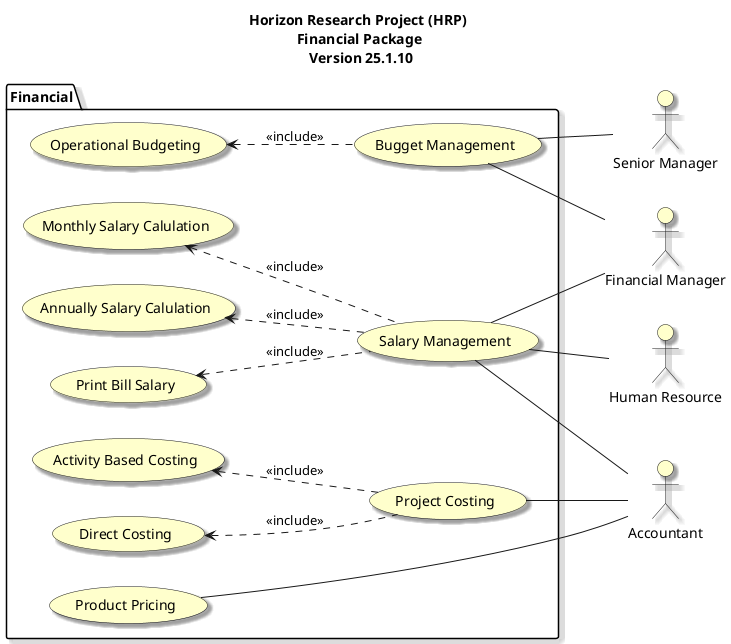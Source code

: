 @startuml
left to right direction

skinparam useCaseBackgroundColor #Business
skinparam actorBackgroundColor #Business
skinparam Shadowing True

title Horizon Research Project (HRP) \n Financial Package \n Version 25.1.10

:Financial Manager: as Fmanager
:Human Resource: as HR
:Accountant: as Accountant
:Senior Manager: as SeniorManager


package "Financial"{
    usecase "Project Costing" as costing
    usecase "Activity Based Costing" as abc
    usecase "Direct Costing" as directCosting
    usecase "Bugget Management" as bugget
    usecase "Operational Budgeting" as buggeting
    usecase "Product Pricing" as pricing
    usecase "Salary Management" as salaryManagement
    usecase "Monthly Salary Calulation" as monthlySalaryCalculation
    usecase "Annually Salary Calulation" as annuallySalaryCalculation
    usecase "Print Bill Salary" as printBillSalary
}

salaryManagement -- Accountant
salaryManagement -- Fmanager
salaryManagement -- HR
costing -- Accountant
pricing -- Accountant
bugget -- Fmanager
bugget -- SeniorManager

monthlySalaryCalculation <.. salaryManagement : <<include>>
annuallySalaryCalculation <.. salaryManagement : <<include>>
printBillSalary <.. salaryManagement : <<include>>
buggeting <.. bugget : <<include>>
directCosting <.. costing : <<include>>
abc <.. costing : <<include>>

@enduml